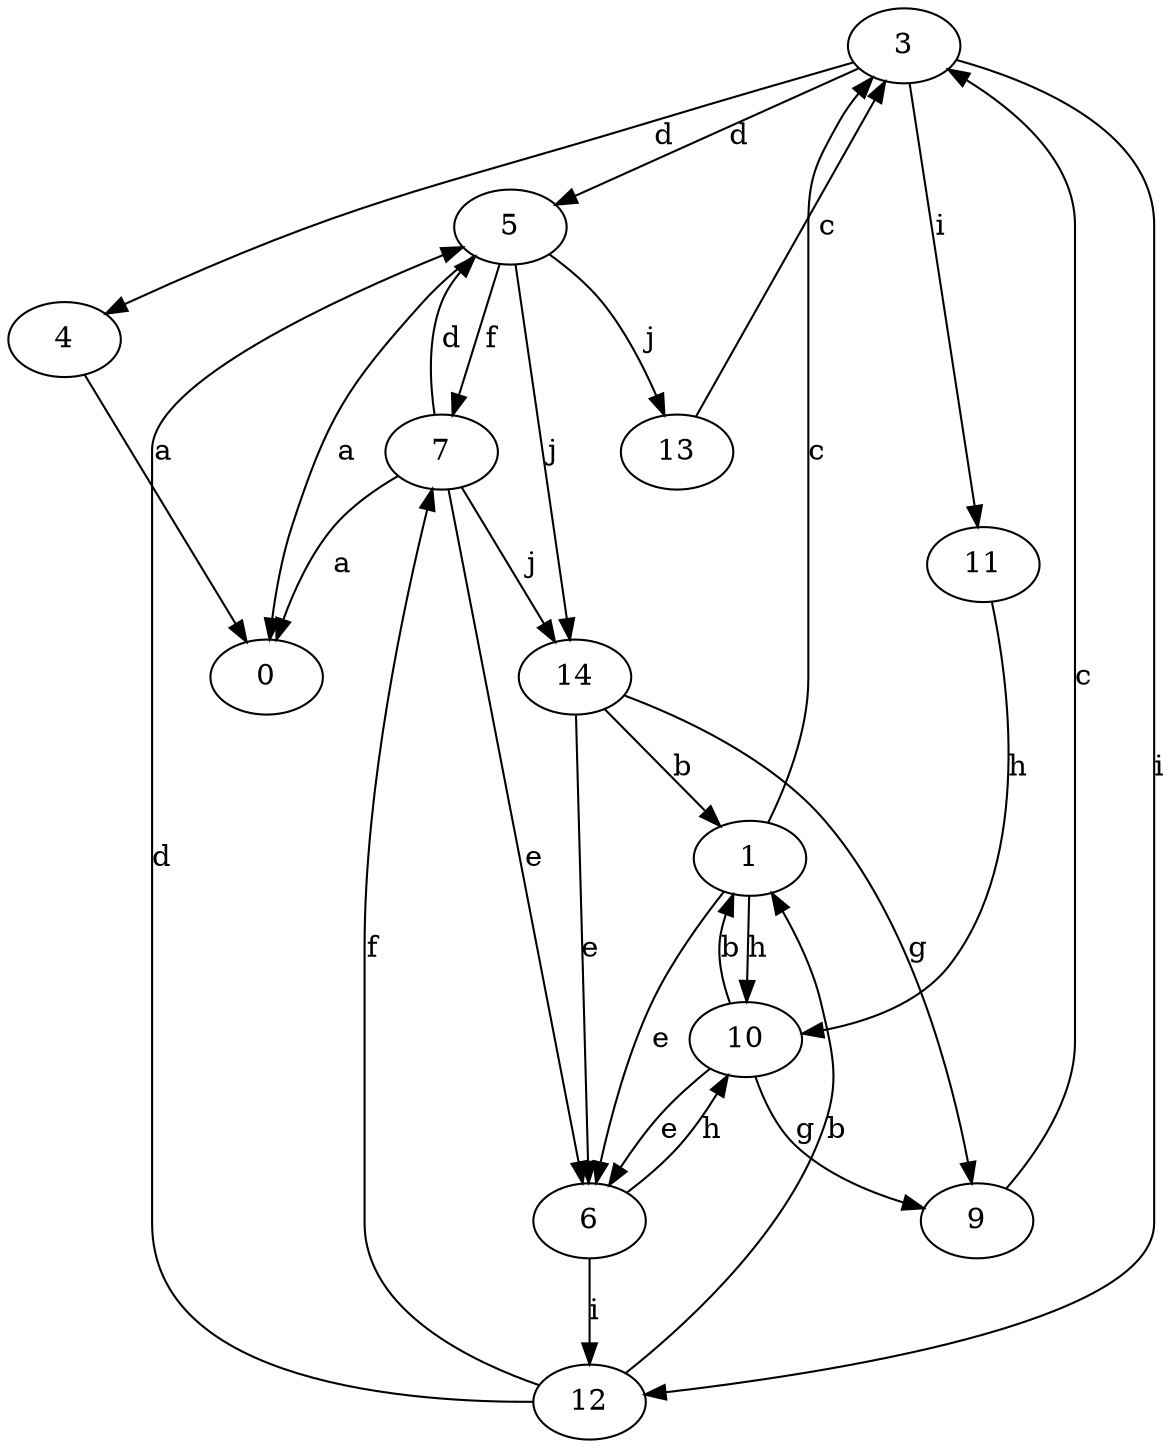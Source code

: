 strict digraph  {
0;
1;
3;
4;
5;
6;
7;
9;
10;
11;
12;
13;
14;
1 -> 3  [label=c];
1 -> 6  [label=e];
1 -> 10  [label=h];
3 -> 4  [label=d];
3 -> 5  [label=d];
3 -> 11  [label=i];
3 -> 12  [label=i];
4 -> 0  [label=a];
5 -> 0  [label=a];
5 -> 7  [label=f];
5 -> 13  [label=j];
5 -> 14  [label=j];
6 -> 10  [label=h];
6 -> 12  [label=i];
7 -> 0  [label=a];
7 -> 5  [label=d];
7 -> 6  [label=e];
7 -> 14  [label=j];
9 -> 3  [label=c];
10 -> 1  [label=b];
10 -> 6  [label=e];
10 -> 9  [label=g];
11 -> 10  [label=h];
12 -> 1  [label=b];
12 -> 5  [label=d];
12 -> 7  [label=f];
13 -> 3  [label=c];
14 -> 1  [label=b];
14 -> 6  [label=e];
14 -> 9  [label=g];
}
